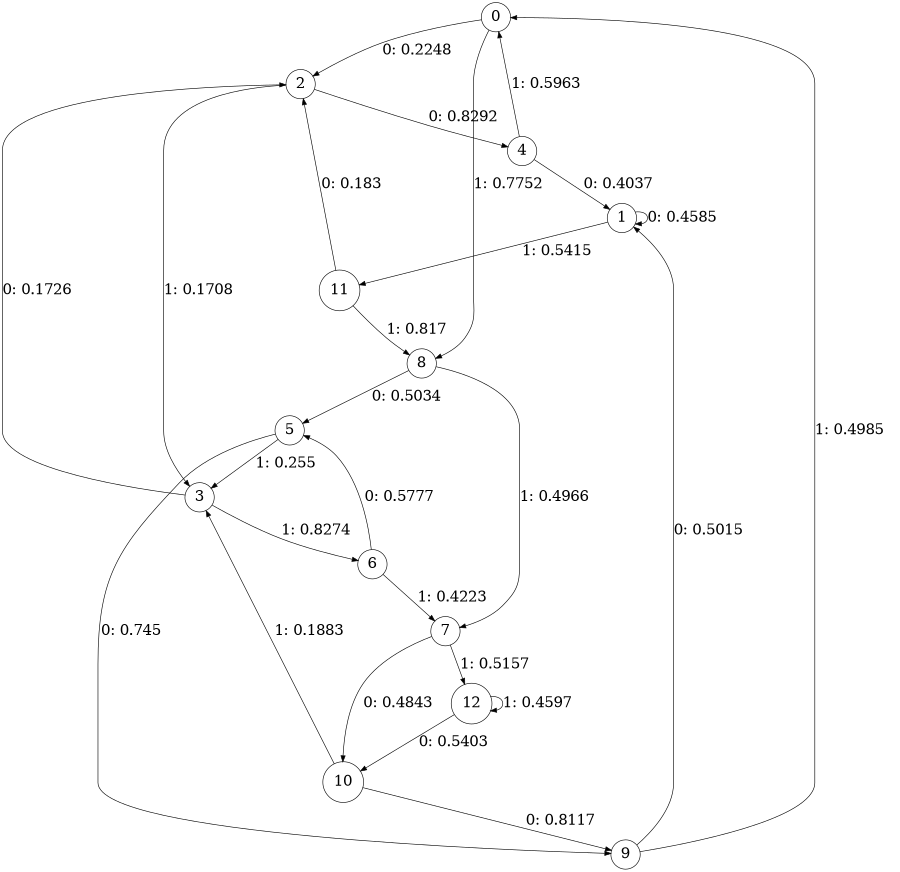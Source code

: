 digraph "ch12faceL4" {
size = "6,8.5";
ratio = "fill";
node [shape = circle];
node [fontsize = 24];
edge [fontsize = 24];
0 -> 2 [label = "0: 0.2248   "];
0 -> 8 [label = "1: 0.7752   "];
1 -> 1 [label = "0: 0.4585   "];
1 -> 11 [label = "1: 0.5415   "];
2 -> 4 [label = "0: 0.8292   "];
2 -> 3 [label = "1: 0.1708   "];
3 -> 2 [label = "0: 0.1726   "];
3 -> 6 [label = "1: 0.8274   "];
4 -> 1 [label = "0: 0.4037   "];
4 -> 0 [label = "1: 0.5963   "];
5 -> 9 [label = "0: 0.745    "];
5 -> 3 [label = "1: 0.255    "];
6 -> 5 [label = "0: 0.5777   "];
6 -> 7 [label = "1: 0.4223   "];
7 -> 10 [label = "0: 0.4843   "];
7 -> 12 [label = "1: 0.5157   "];
8 -> 5 [label = "0: 0.5034   "];
8 -> 7 [label = "1: 0.4966   "];
9 -> 1 [label = "0: 0.5015   "];
9 -> 0 [label = "1: 0.4985   "];
10 -> 9 [label = "0: 0.8117   "];
10 -> 3 [label = "1: 0.1883   "];
11 -> 2 [label = "0: 0.183    "];
11 -> 8 [label = "1: 0.817    "];
12 -> 10 [label = "0: 0.5403   "];
12 -> 12 [label = "1: 0.4597   "];
}